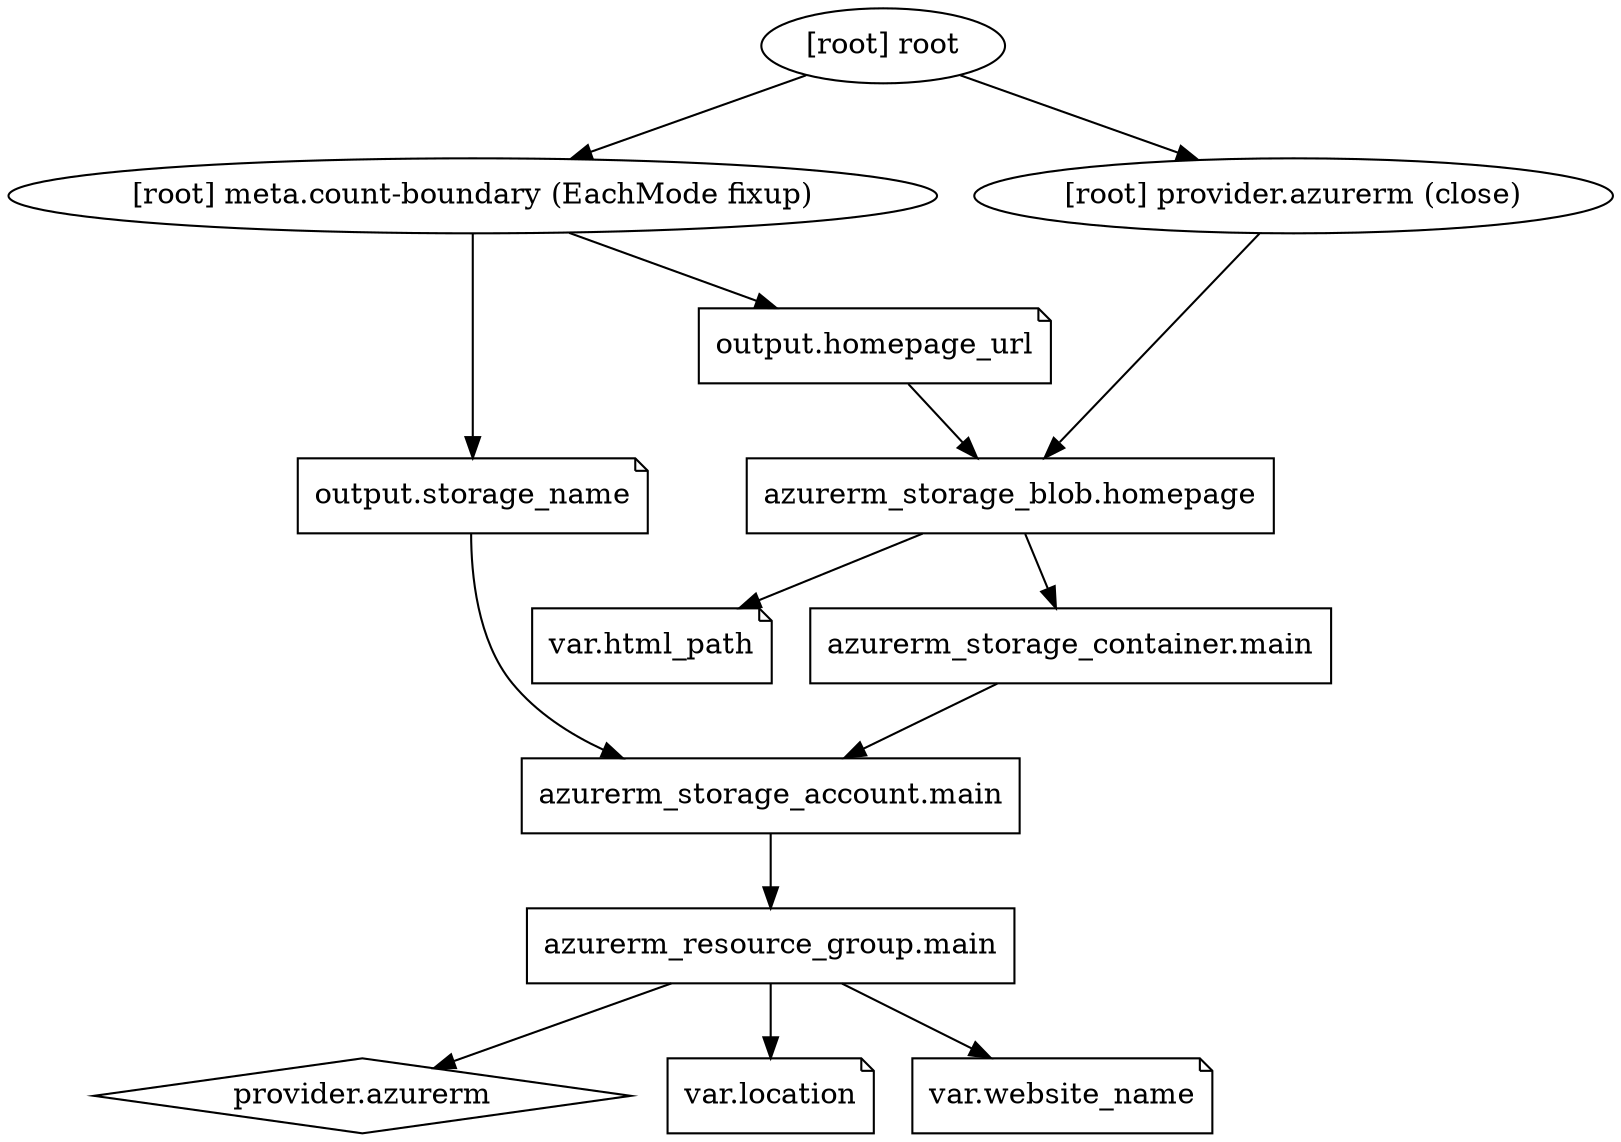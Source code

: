 digraph {
	compound = "true"
	newrank = "true"
	subgraph "root" {
		"[root] azurerm_resource_group.main" [label = "azurerm_resource_group.main", shape = "box"]
		"[root] azurerm_storage_account.main" [label = "azurerm_storage_account.main", shape = "box"]
		"[root] azurerm_storage_blob.homepage" [label = "azurerm_storage_blob.homepage", shape = "box"]
		"[root] azurerm_storage_container.main" [label = "azurerm_storage_container.main", shape = "box"]
		"[root] output.homepage_url" [label = "output.homepage_url", shape = "note"]
		"[root] output.storage_name" [label = "output.storage_name", shape = "note"]
		"[root] provider.azurerm" [label = "provider.azurerm", shape = "diamond"]
		"[root] var.html_path" [label = "var.html_path", shape = "note"]
		"[root] var.location" [label = "var.location", shape = "note"]
		"[root] var.website_name" [label = "var.website_name", shape = "note"]
		"[root] azurerm_resource_group.main" -> "[root] provider.azurerm"
		"[root] azurerm_resource_group.main" -> "[root] var.location"
		"[root] azurerm_resource_group.main" -> "[root] var.website_name"
		"[root] azurerm_storage_account.main" -> "[root] azurerm_resource_group.main"
		"[root] azurerm_storage_blob.homepage" -> "[root] azurerm_storage_container.main"
		"[root] azurerm_storage_blob.homepage" -> "[root] var.html_path"
		"[root] azurerm_storage_container.main" -> "[root] azurerm_storage_account.main"
		"[root] meta.count-boundary (EachMode fixup)" -> "[root] output.homepage_url"
		"[root] meta.count-boundary (EachMode fixup)" -> "[root] output.storage_name"
		"[root] output.homepage_url" -> "[root] azurerm_storage_blob.homepage"
		"[root] output.storage_name" -> "[root] azurerm_storage_account.main"
		"[root] provider.azurerm (close)" -> "[root] azurerm_storage_blob.homepage"
		"[root] root" -> "[root] meta.count-boundary (EachMode fixup)"
		"[root] root" -> "[root] provider.azurerm (close)"
	}
}

